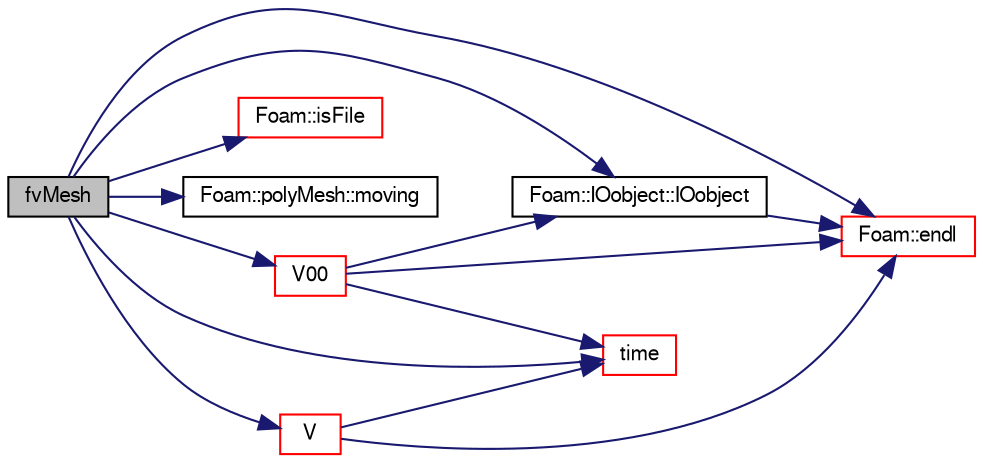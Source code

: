 digraph "fvMesh"
{
  bgcolor="transparent";
  edge [fontname="FreeSans",fontsize="10",labelfontname="FreeSans",labelfontsize="10"];
  node [fontname="FreeSans",fontsize="10",shape=record];
  rankdir="LR";
  Node0 [label="fvMesh",height=0.2,width=0.4,color="black", fillcolor="grey75", style="filled", fontcolor="black"];
  Node0 -> Node1 [color="midnightblue",fontsize="10",style="solid",fontname="FreeSans"];
  Node1 [label="Foam::endl",height=0.2,width=0.4,color="red",URL="$a21124.html#a2db8fe02a0d3909e9351bb4275b23ce4",tooltip="Add newline and flush stream. "];
  Node0 -> Node3 [color="midnightblue",fontsize="10",style="solid",fontname="FreeSans"];
  Node3 [label="Foam::IOobject::IOobject",height=0.2,width=0.4,color="black",URL="$a26142.html#a685873fbbf7ab615e064d2bd0928f09b",tooltip="Construct from name, instance, registry, io options. "];
  Node3 -> Node1 [color="midnightblue",fontsize="10",style="solid",fontname="FreeSans"];
  Node0 -> Node4 [color="midnightblue",fontsize="10",style="solid",fontname="FreeSans"];
  Node4 [label="Foam::isFile",height=0.2,width=0.4,color="red",URL="$a21124.html#a1cf13d004cf482571af182540a8d1526",tooltip="Does the name exist as a FILE in the file system? "];
  Node0 -> Node10 [color="midnightblue",fontsize="10",style="solid",fontname="FreeSans"];
  Node10 [label="Foam::polyMesh::moving",height=0.2,width=0.4,color="black",URL="$a27410.html#afa64275c1aa240283901d7afcb2f153d",tooltip="Is mesh moving. "];
  Node0 -> Node11 [color="midnightblue",fontsize="10",style="solid",fontname="FreeSans"];
  Node11 [label="time",height=0.2,width=0.4,color="red",URL="$a22766.html#a0d94096809fe3376b29a2a29ca11bb18",tooltip="Return the top-level database. "];
  Node0 -> Node13 [color="midnightblue",fontsize="10",style="solid",fontname="FreeSans"];
  Node13 [label="V",height=0.2,width=0.4,color="red",URL="$a22766.html#a154893d1a508aff074b16eaeaa396aea",tooltip="Return cell volumes. "];
  Node13 -> Node1 [color="midnightblue",fontsize="10",style="solid",fontname="FreeSans"];
  Node13 -> Node11 [color="midnightblue",fontsize="10",style="solid",fontname="FreeSans"];
  Node0 -> Node73 [color="midnightblue",fontsize="10",style="solid",fontname="FreeSans"];
  Node73 [label="V00",height=0.2,width=0.4,color="red",URL="$a22766.html#a237ac2c94482d18470688cd2a0320dc6",tooltip="Return old-old-time cell volumes. "];
  Node73 -> Node1 [color="midnightblue",fontsize="10",style="solid",fontname="FreeSans"];
  Node73 -> Node3 [color="midnightblue",fontsize="10",style="solid",fontname="FreeSans"];
  Node73 -> Node11 [color="midnightblue",fontsize="10",style="solid",fontname="FreeSans"];
}
